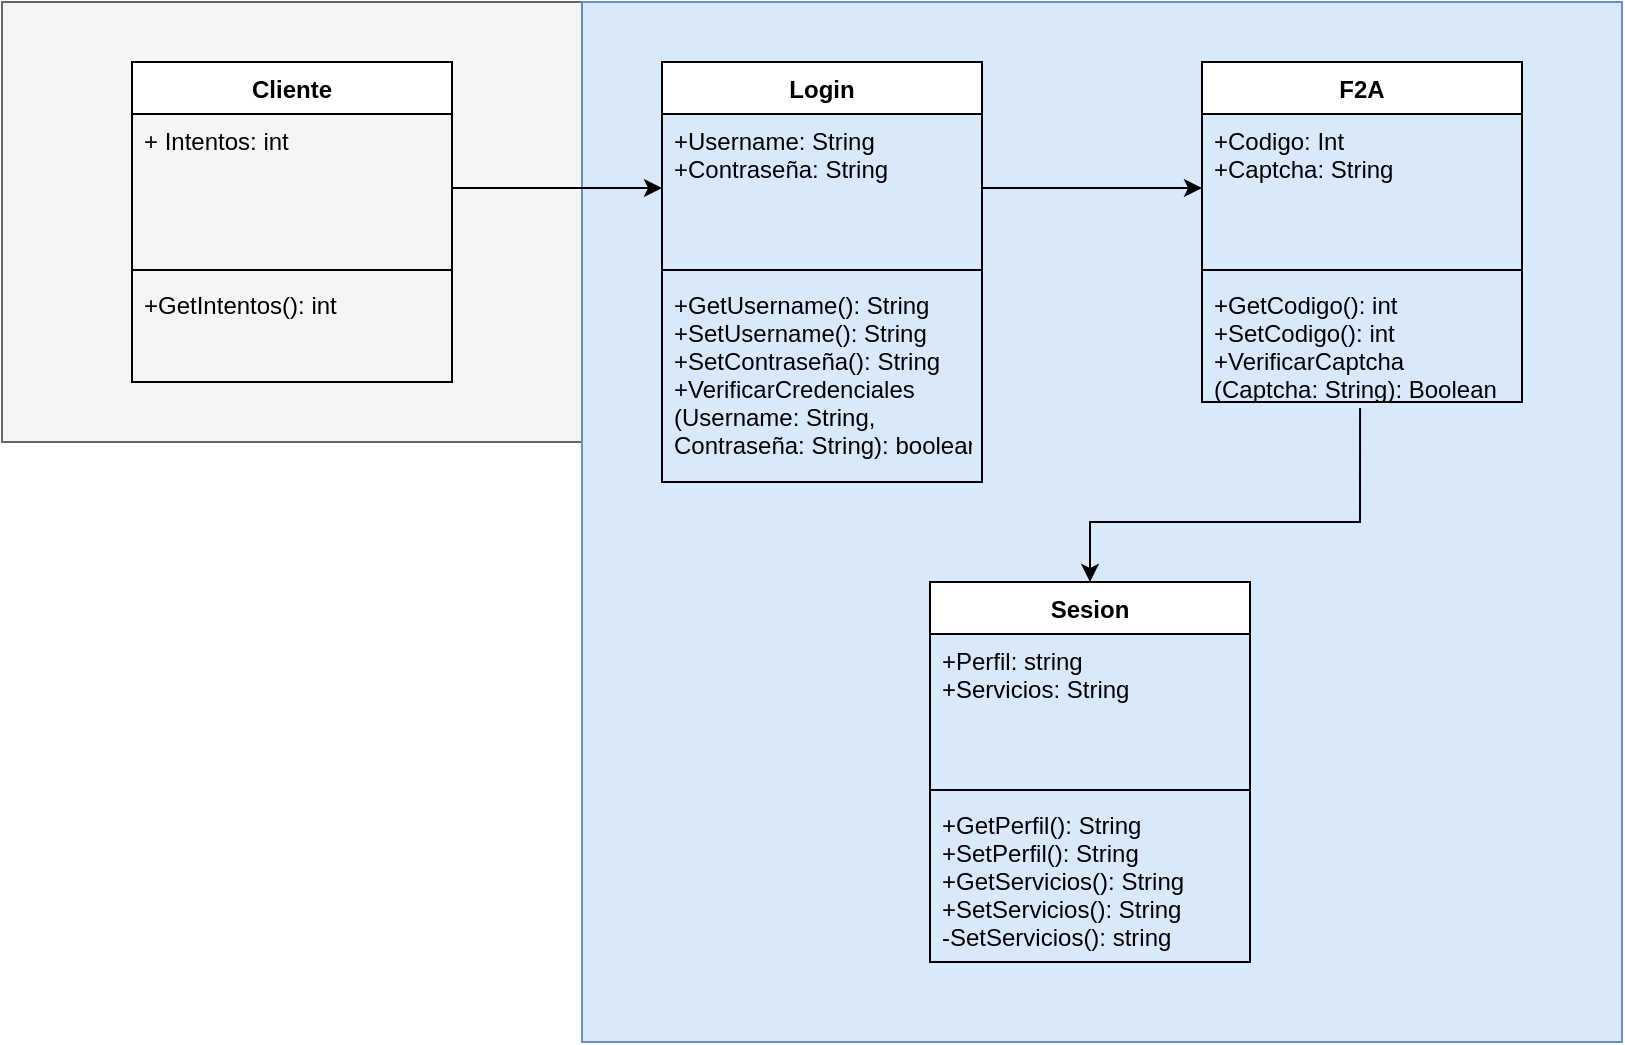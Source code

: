 <mxfile version="20.0.4" type="device"><diagram id="ScL5pr8csO_Kxq1zf6a0" name="Page-1"><mxGraphModel dx="2249" dy="766" grid="1" gridSize="10" guides="1" tooltips="1" connect="1" arrows="1" fold="1" page="1" pageScale="1" pageWidth="827" pageHeight="1169" math="0" shadow="0"><root><mxCell id="0"/><mxCell id="1" parent="0"/><mxCell id="Sjl4ETfg8eAHaUqLsRey-35" value="" style="rounded=0;whiteSpace=wrap;html=1;fillColor=#f5f5f5;fontColor=#333333;strokeColor=#666666;" vertex="1" parent="1"><mxGeometry x="-210" y="40" width="290" height="220" as="geometry"/></mxCell><mxCell id="Sjl4ETfg8eAHaUqLsRey-2" value="" style="whiteSpace=wrap;html=1;aspect=fixed;fillColor=#dae8fc;strokeColor=#6c8ebf;" vertex="1" parent="1"><mxGeometry x="80" y="40" width="520" height="520" as="geometry"/></mxCell><mxCell id="Sjl4ETfg8eAHaUqLsRey-19" value="Cliente" style="swimlane;fontStyle=1;align=center;verticalAlign=top;childLayout=stackLayout;horizontal=1;startSize=26;horizontalStack=0;resizeParent=1;resizeParentMax=0;resizeLast=0;collapsible=1;marginBottom=0;" vertex="1" parent="1"><mxGeometry x="-145" y="70" width="160" height="160" as="geometry"/></mxCell><mxCell id="Sjl4ETfg8eAHaUqLsRey-20" value="+ Intentos: int&#10;" style="text;strokeColor=none;fillColor=none;align=left;verticalAlign=top;spacingLeft=4;spacingRight=4;overflow=hidden;rotatable=0;points=[[0,0.5],[1,0.5]];portConstraint=eastwest;" vertex="1" parent="Sjl4ETfg8eAHaUqLsRey-19"><mxGeometry y="26" width="160" height="74" as="geometry"/></mxCell><mxCell id="Sjl4ETfg8eAHaUqLsRey-21" value="" style="line;strokeWidth=1;fillColor=none;align=left;verticalAlign=middle;spacingTop=-1;spacingLeft=3;spacingRight=3;rotatable=0;labelPosition=right;points=[];portConstraint=eastwest;" vertex="1" parent="Sjl4ETfg8eAHaUqLsRey-19"><mxGeometry y="100" width="160" height="8" as="geometry"/></mxCell><mxCell id="Sjl4ETfg8eAHaUqLsRey-22" value="+GetIntentos(): int&#10;" style="text;strokeColor=none;fillColor=none;align=left;verticalAlign=top;spacingLeft=4;spacingRight=4;overflow=hidden;rotatable=0;points=[[0,0.5],[1,0.5]];portConstraint=eastwest;" vertex="1" parent="Sjl4ETfg8eAHaUqLsRey-19"><mxGeometry y="108" width="160" height="52" as="geometry"/></mxCell><mxCell id="Sjl4ETfg8eAHaUqLsRey-23" value="Login" style="swimlane;fontStyle=1;align=center;verticalAlign=top;childLayout=stackLayout;horizontal=1;startSize=26;horizontalStack=0;resizeParent=1;resizeParentMax=0;resizeLast=0;collapsible=1;marginBottom=0;" vertex="1" parent="1"><mxGeometry x="120" y="70" width="160" height="210" as="geometry"/></mxCell><mxCell id="Sjl4ETfg8eAHaUqLsRey-24" value="+Username: String&#10;+Contraseña: String&#10;" style="text;strokeColor=none;fillColor=none;align=left;verticalAlign=top;spacingLeft=4;spacingRight=4;overflow=hidden;rotatable=0;points=[[0,0.5],[1,0.5]];portConstraint=eastwest;" vertex="1" parent="Sjl4ETfg8eAHaUqLsRey-23"><mxGeometry y="26" width="160" height="74" as="geometry"/></mxCell><mxCell id="Sjl4ETfg8eAHaUqLsRey-25" value="" style="line;strokeWidth=1;fillColor=none;align=left;verticalAlign=middle;spacingTop=-1;spacingLeft=3;spacingRight=3;rotatable=0;labelPosition=right;points=[];portConstraint=eastwest;" vertex="1" parent="Sjl4ETfg8eAHaUqLsRey-23"><mxGeometry y="100" width="160" height="8" as="geometry"/></mxCell><mxCell id="Sjl4ETfg8eAHaUqLsRey-26" value="+GetUsername(): String&#10;+SetUsername(): String&#10;+SetContraseña(): String&#10;+VerificarCredenciales&#10;(Username: String, &#10;Contraseña: String): boolean&#10;" style="text;strokeColor=none;fillColor=none;align=left;verticalAlign=top;spacingLeft=4;spacingRight=4;overflow=hidden;rotatable=0;points=[[0,0.5],[1,0.5]];portConstraint=eastwest;" vertex="1" parent="Sjl4ETfg8eAHaUqLsRey-23"><mxGeometry y="108" width="160" height="102" as="geometry"/></mxCell><mxCell id="Sjl4ETfg8eAHaUqLsRey-31" value="F2A" style="swimlane;fontStyle=1;align=center;verticalAlign=top;childLayout=stackLayout;horizontal=1;startSize=26;horizontalStack=0;resizeParent=1;resizeParentMax=0;resizeLast=0;collapsible=1;marginBottom=0;" vertex="1" parent="1"><mxGeometry x="390" y="70" width="160" height="170" as="geometry"/></mxCell><mxCell id="Sjl4ETfg8eAHaUqLsRey-32" value="+Codigo: Int&#10;+Captcha: String" style="text;strokeColor=none;fillColor=none;align=left;verticalAlign=top;spacingLeft=4;spacingRight=4;overflow=hidden;rotatable=0;points=[[0,0.5],[1,0.5]];portConstraint=eastwest;" vertex="1" parent="Sjl4ETfg8eAHaUqLsRey-31"><mxGeometry y="26" width="160" height="74" as="geometry"/></mxCell><mxCell id="Sjl4ETfg8eAHaUqLsRey-33" value="" style="line;strokeWidth=1;fillColor=none;align=left;verticalAlign=middle;spacingTop=-1;spacingLeft=3;spacingRight=3;rotatable=0;labelPosition=right;points=[];portConstraint=eastwest;" vertex="1" parent="Sjl4ETfg8eAHaUqLsRey-31"><mxGeometry y="100" width="160" height="8" as="geometry"/></mxCell><mxCell id="Sjl4ETfg8eAHaUqLsRey-34" value="+GetCodigo(): int&#10;+SetCodigo(): int&#10;+VerificarCaptcha&#10;(Captcha: String): Boolean" style="text;strokeColor=none;fillColor=none;align=left;verticalAlign=top;spacingLeft=4;spacingRight=4;overflow=hidden;rotatable=0;points=[[0,0.5],[1,0.5]];portConstraint=eastwest;" vertex="1" parent="Sjl4ETfg8eAHaUqLsRey-31"><mxGeometry y="108" width="160" height="62" as="geometry"/></mxCell><mxCell id="Sjl4ETfg8eAHaUqLsRey-36" value="Sesion" style="swimlane;fontStyle=1;align=center;verticalAlign=top;childLayout=stackLayout;horizontal=1;startSize=26;horizontalStack=0;resizeParent=1;resizeParentMax=0;resizeLast=0;collapsible=1;marginBottom=0;" vertex="1" parent="1"><mxGeometry x="254" y="330" width="160" height="190" as="geometry"/></mxCell><mxCell id="Sjl4ETfg8eAHaUqLsRey-37" value="+Perfil: string&#10;+Servicios: String" style="text;strokeColor=none;fillColor=none;align=left;verticalAlign=top;spacingLeft=4;spacingRight=4;overflow=hidden;rotatable=0;points=[[0,0.5],[1,0.5]];portConstraint=eastwest;" vertex="1" parent="Sjl4ETfg8eAHaUqLsRey-36"><mxGeometry y="26" width="160" height="74" as="geometry"/></mxCell><mxCell id="Sjl4ETfg8eAHaUqLsRey-38" value="" style="line;strokeWidth=1;fillColor=none;align=left;verticalAlign=middle;spacingTop=-1;spacingLeft=3;spacingRight=3;rotatable=0;labelPosition=right;points=[];portConstraint=eastwest;" vertex="1" parent="Sjl4ETfg8eAHaUqLsRey-36"><mxGeometry y="100" width="160" height="8" as="geometry"/></mxCell><mxCell id="Sjl4ETfg8eAHaUqLsRey-39" value="+GetPerfil(): String&#10;+SetPerfil(): String&#10;+GetServicios(): String&#10;+SetServicios(): String&#10;-SetServicios(): string" style="text;strokeColor=none;fillColor=none;align=left;verticalAlign=top;spacingLeft=4;spacingRight=4;overflow=hidden;rotatable=0;points=[[0,0.5],[1,0.5]];portConstraint=eastwest;" vertex="1" parent="Sjl4ETfg8eAHaUqLsRey-36"><mxGeometry y="108" width="160" height="82" as="geometry"/></mxCell><mxCell id="Sjl4ETfg8eAHaUqLsRey-40" value="" style="endArrow=classic;html=1;rounded=0;exitX=1;exitY=0.5;exitDx=0;exitDy=0;entryX=0;entryY=0.5;entryDx=0;entryDy=0;" edge="1" parent="1" source="Sjl4ETfg8eAHaUqLsRey-20" target="Sjl4ETfg8eAHaUqLsRey-24"><mxGeometry width="50" height="50" relative="1" as="geometry"><mxPoint x="390" y="320" as="sourcePoint"/><mxPoint x="440" y="270" as="targetPoint"/></mxGeometry></mxCell><mxCell id="Sjl4ETfg8eAHaUqLsRey-41" value="" style="endArrow=classic;html=1;rounded=0;exitX=1;exitY=0.5;exitDx=0;exitDy=0;entryX=0;entryY=0.5;entryDx=0;entryDy=0;" edge="1" parent="1" source="Sjl4ETfg8eAHaUqLsRey-24" target="Sjl4ETfg8eAHaUqLsRey-32"><mxGeometry width="50" height="50" relative="1" as="geometry"><mxPoint x="300" y="140" as="sourcePoint"/><mxPoint x="405" y="140" as="targetPoint"/></mxGeometry></mxCell><mxCell id="Sjl4ETfg8eAHaUqLsRey-42" value="" style="endArrow=classic;html=1;rounded=0;entryX=0.5;entryY=0;entryDx=0;entryDy=0;exitX=0.494;exitY=1.048;exitDx=0;exitDy=0;exitPerimeter=0;" edge="1" parent="1" source="Sjl4ETfg8eAHaUqLsRey-34" target="Sjl4ETfg8eAHaUqLsRey-36"><mxGeometry width="50" height="50" relative="1" as="geometry"><mxPoint x="730" y="350" as="sourcePoint"/><mxPoint x="400" y="143" as="targetPoint"/><Array as="points"><mxPoint x="469" y="300"/><mxPoint x="334" y="300"/></Array></mxGeometry></mxCell></root></mxGraphModel></diagram></mxfile>
